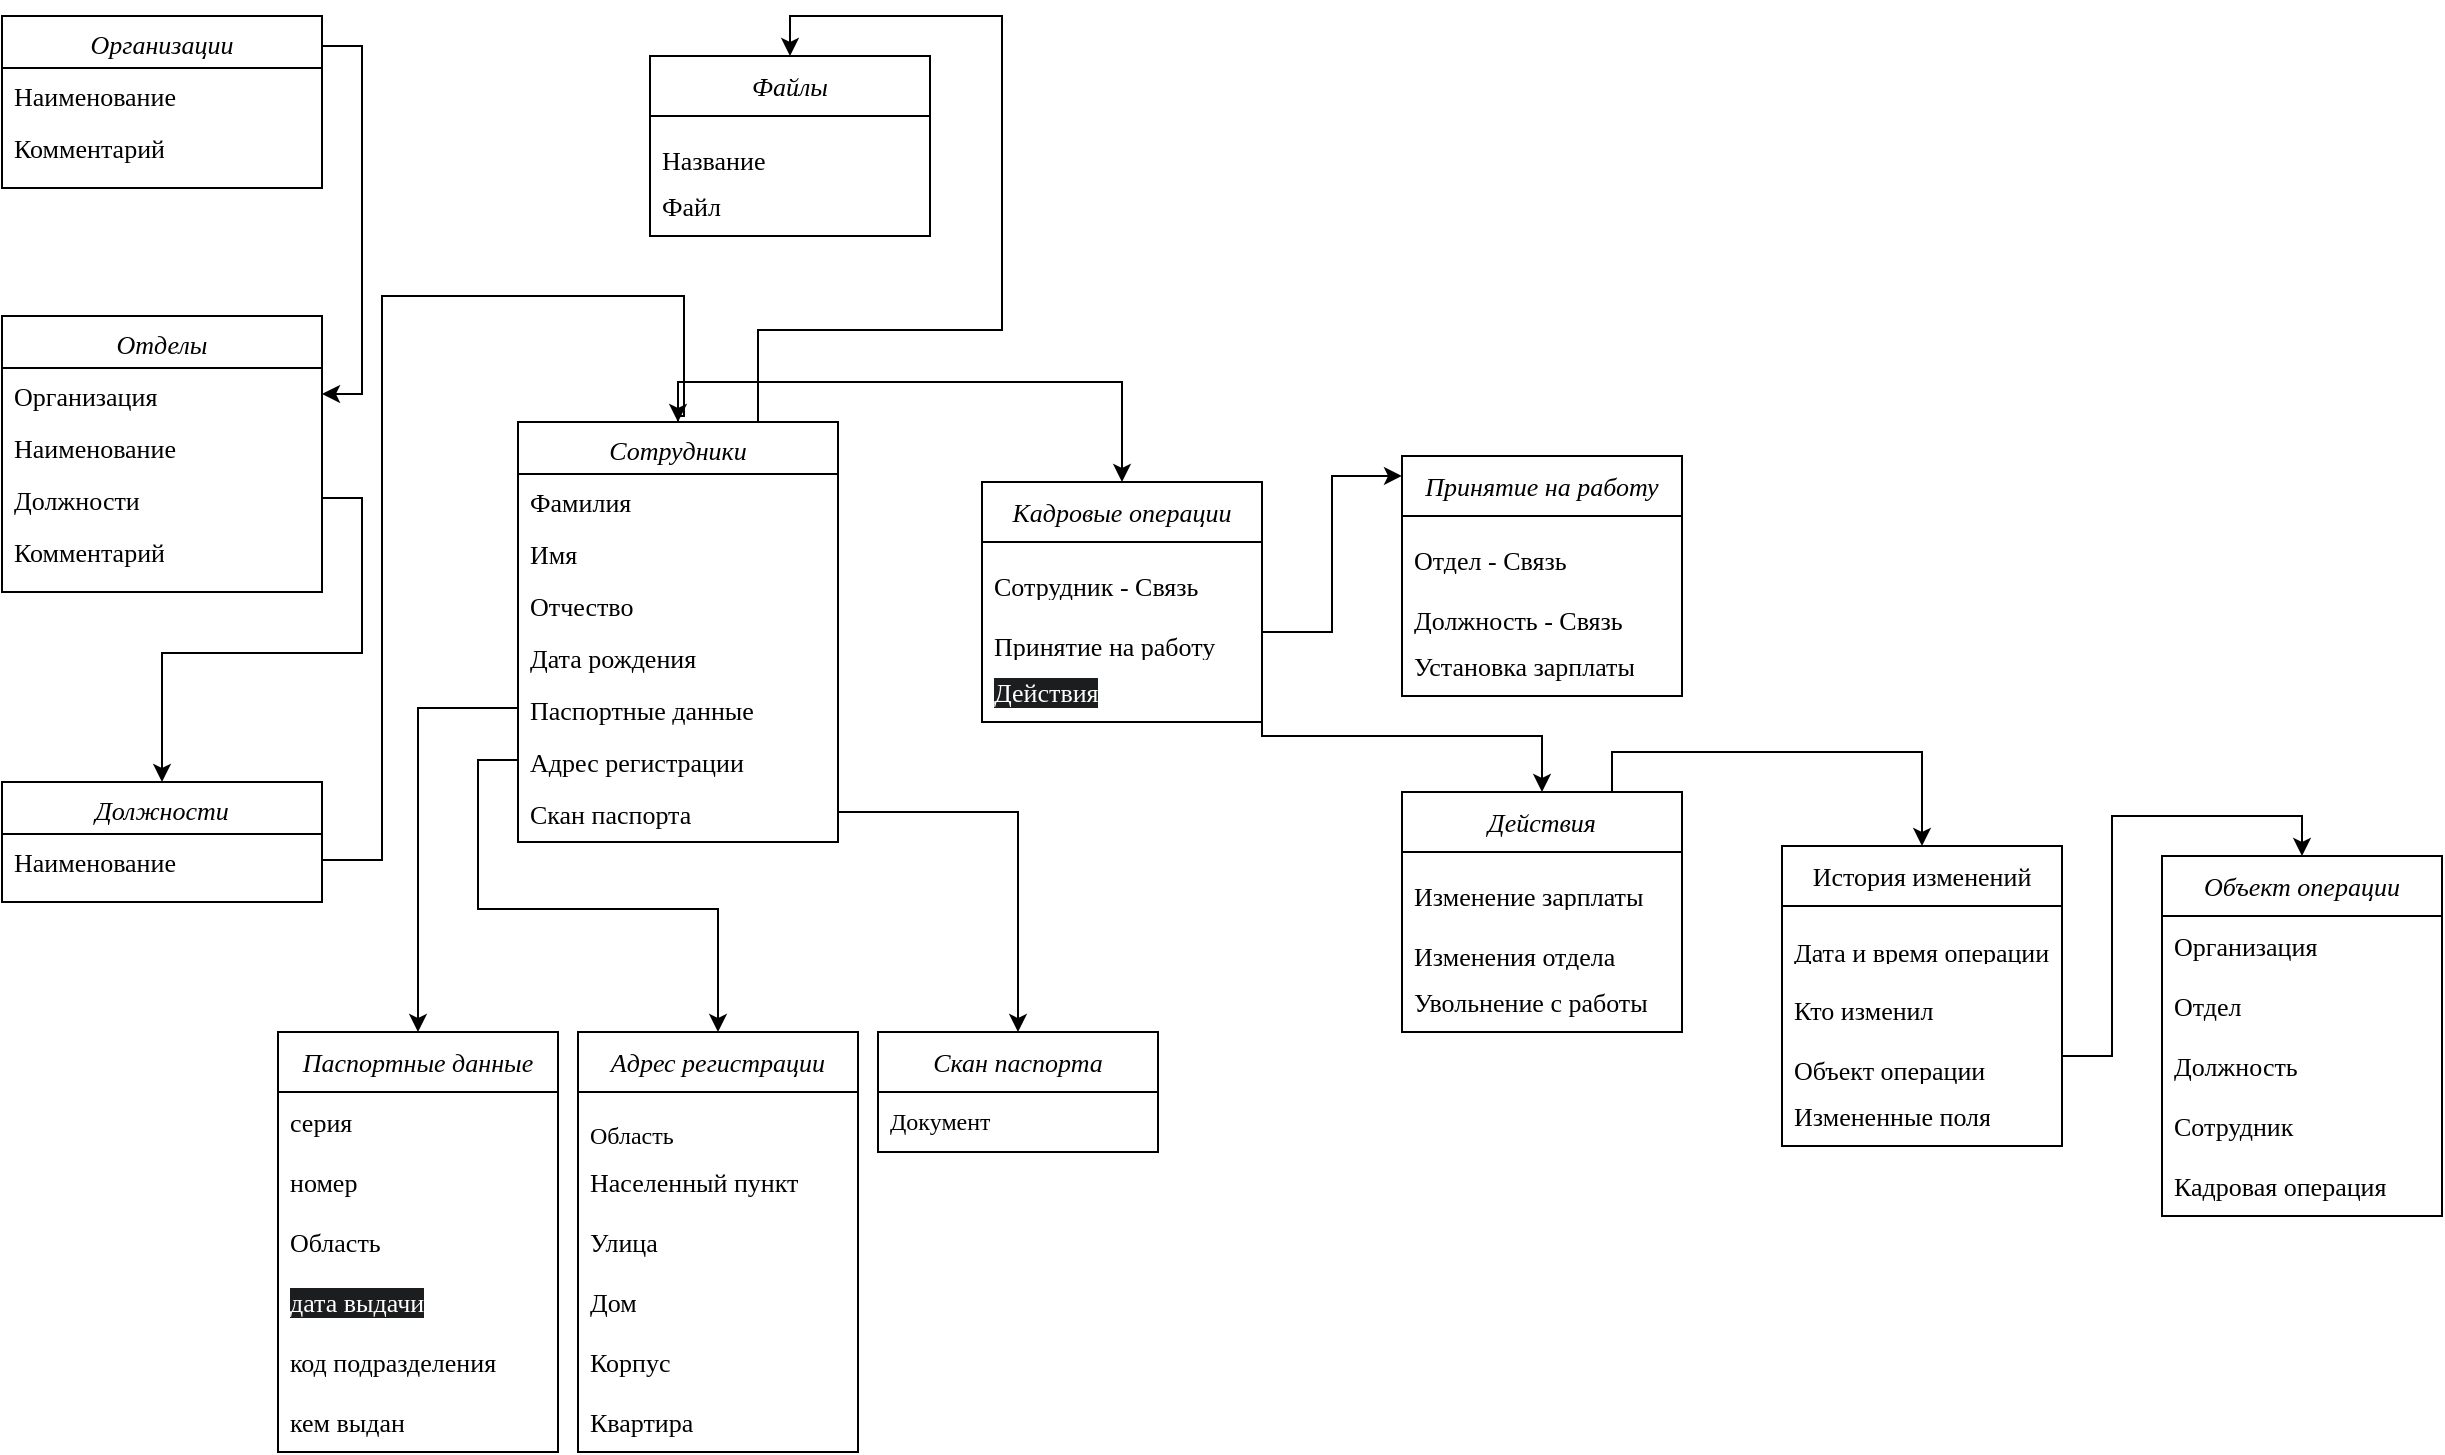 <mxfile version="26.1.1">
  <diagram id="C5RBs43oDa-KdzZeNtuy" name="Page-1">
    <mxGraphModel dx="668" dy="391" grid="1" gridSize="10" guides="1" tooltips="1" connect="1" arrows="1" fold="1" page="1" pageScale="1" pageWidth="827" pageHeight="1169" math="0" shadow="0">
      <root>
        <mxCell id="WIyWlLk6GJQsqaUBKTNV-0" />
        <mxCell id="WIyWlLk6GJQsqaUBKTNV-1" parent="WIyWlLk6GJQsqaUBKTNV-0" />
        <mxCell id="HB6EmGpn8FVb7iL5njdU-26" value="" style="edgeStyle=orthogonalEdgeStyle;rounded=0;orthogonalLoop=1;jettySize=auto;html=1;entryX=1;entryY=0.5;entryDx=0;entryDy=0;exitX=1;exitY=0.174;exitDx=0;exitDy=0;fontFamily=Times New Roman;fontSize=13;exitPerimeter=0;" edge="1" parent="WIyWlLk6GJQsqaUBKTNV-1" source="zkfFHV4jXpPFQw0GAbJ--0" target="zkfFHV4jXpPFQw0GAbJ--7">
          <mxGeometry relative="1" as="geometry" />
        </mxCell>
        <mxCell id="zkfFHV4jXpPFQw0GAbJ--0" value="Организации" style="swimlane;fontStyle=2;align=center;verticalAlign=top;childLayout=stackLayout;horizontal=1;startSize=26;horizontalStack=0;resizeParent=1;resizeLast=0;collapsible=1;marginBottom=0;rounded=0;shadow=0;strokeWidth=1;fontFamily=Times New Roman;fontSize=13;whiteSpace=wrap;" parent="WIyWlLk6GJQsqaUBKTNV-1" vertex="1">
          <mxGeometry x="20" y="20" width="160" height="86" as="geometry">
            <mxRectangle x="20" y="20" width="160" height="26" as="alternateBounds" />
          </mxGeometry>
        </mxCell>
        <mxCell id="zkfFHV4jXpPFQw0GAbJ--1" value="Наименование" style="text;align=left;verticalAlign=top;spacingLeft=4;spacingRight=4;overflow=hidden;rotatable=0;points=[[0,0.5],[1,0.5]];portConstraint=eastwest;fontFamily=Times New Roman;fontSize=13;whiteSpace=wrap;" parent="zkfFHV4jXpPFQw0GAbJ--0" vertex="1">
          <mxGeometry y="26" width="160" height="26" as="geometry" />
        </mxCell>
        <mxCell id="zkfFHV4jXpPFQw0GAbJ--2" value="Комментарий" style="text;align=left;verticalAlign=top;spacingLeft=4;spacingRight=4;overflow=hidden;rotatable=0;points=[[0,0.5],[1,0.5]];portConstraint=eastwest;rounded=0;shadow=0;html=0;fontFamily=Times New Roman;fontSize=13;whiteSpace=wrap;" parent="zkfFHV4jXpPFQw0GAbJ--0" vertex="1">
          <mxGeometry y="52" width="160" height="26" as="geometry" />
        </mxCell>
        <mxCell id="zkfFHV4jXpPFQw0GAbJ--6" value="Отделы" style="swimlane;fontStyle=2;align=center;verticalAlign=top;childLayout=stackLayout;horizontal=1;startSize=26;horizontalStack=0;resizeParent=1;resizeLast=0;collapsible=1;marginBottom=0;rounded=0;shadow=0;strokeWidth=1;fontFamily=Times New Roman;fontSize=13;whiteSpace=wrap;" parent="WIyWlLk6GJQsqaUBKTNV-1" vertex="1">
          <mxGeometry x="20" y="170" width="160" height="138" as="geometry">
            <mxRectangle x="130" y="380" width="160" height="26" as="alternateBounds" />
          </mxGeometry>
        </mxCell>
        <mxCell id="zkfFHV4jXpPFQw0GAbJ--7" value="Организация" style="text;align=left;verticalAlign=top;spacingLeft=4;spacingRight=4;overflow=hidden;rotatable=0;points=[[0,0.5],[1,0.5]];portConstraint=eastwest;fontFamily=Times New Roman;fontSize=13;whiteSpace=wrap;" parent="zkfFHV4jXpPFQw0GAbJ--6" vertex="1">
          <mxGeometry y="26" width="160" height="26" as="geometry" />
        </mxCell>
        <mxCell id="zkfFHV4jXpPFQw0GAbJ--8" value="Наименование" style="text;align=left;verticalAlign=top;spacingLeft=4;spacingRight=4;overflow=hidden;rotatable=0;points=[[0,0.5],[1,0.5]];portConstraint=eastwest;rounded=0;shadow=0;html=0;fontFamily=Times New Roman;fontSize=13;whiteSpace=wrap;" parent="zkfFHV4jXpPFQw0GAbJ--6" vertex="1">
          <mxGeometry y="52" width="160" height="26" as="geometry" />
        </mxCell>
        <mxCell id="zkfFHV4jXpPFQw0GAbJ--10" value="Должности" style="text;align=left;verticalAlign=top;spacingLeft=4;spacingRight=4;overflow=hidden;rotatable=0;points=[[0,0.5],[1,0.5]];portConstraint=eastwest;fontStyle=0;fontFamily=Times New Roman;fontSize=13;whiteSpace=wrap;" parent="zkfFHV4jXpPFQw0GAbJ--6" vertex="1">
          <mxGeometry y="78" width="160" height="26" as="geometry" />
        </mxCell>
        <mxCell id="zkfFHV4jXpPFQw0GAbJ--11" value="Комментарий" style="text;align=left;verticalAlign=top;spacingLeft=4;spacingRight=4;overflow=hidden;rotatable=0;points=[[0,0.5],[1,0.5]];portConstraint=eastwest;fontFamily=Times New Roman;fontSize=13;whiteSpace=wrap;" parent="zkfFHV4jXpPFQw0GAbJ--6" vertex="1">
          <mxGeometry y="104" width="160" height="26" as="geometry" />
        </mxCell>
        <mxCell id="zkfFHV4jXpPFQw0GAbJ--13" value="Должности" style="swimlane;fontStyle=2;align=center;verticalAlign=top;childLayout=stackLayout;horizontal=1;startSize=26;horizontalStack=0;resizeParent=1;resizeLast=0;collapsible=1;marginBottom=0;rounded=0;shadow=0;strokeWidth=1;fontFamily=Times New Roman;fontSize=13;whiteSpace=wrap;" parent="WIyWlLk6GJQsqaUBKTNV-1" vertex="1">
          <mxGeometry x="20" y="403" width="160" height="60" as="geometry">
            <mxRectangle x="340" y="380" width="170" height="26" as="alternateBounds" />
          </mxGeometry>
        </mxCell>
        <mxCell id="zkfFHV4jXpPFQw0GAbJ--14" value="Наименование" style="text;align=left;verticalAlign=top;spacingLeft=4;spacingRight=4;overflow=hidden;rotatable=0;points=[[0,0.5],[1,0.5]];portConstraint=eastwest;fontFamily=Times New Roman;fontSize=13;whiteSpace=wrap;" parent="zkfFHV4jXpPFQw0GAbJ--13" vertex="1">
          <mxGeometry y="26" width="160" height="26" as="geometry" />
        </mxCell>
        <mxCell id="HB6EmGpn8FVb7iL5njdU-78" style="edgeStyle=orthogonalEdgeStyle;rounded=0;orthogonalLoop=1;jettySize=auto;html=1;exitX=0.5;exitY=0;exitDx=0;exitDy=0;entryX=0.5;entryY=0;entryDx=0;entryDy=0;fontFamily=Times New Roman;" edge="1" parent="WIyWlLk6GJQsqaUBKTNV-1" source="zkfFHV4jXpPFQw0GAbJ--17" target="HB6EmGpn8FVb7iL5njdU-6">
          <mxGeometry relative="1" as="geometry" />
        </mxCell>
        <mxCell id="HB6EmGpn8FVb7iL5njdU-94" style="edgeStyle=orthogonalEdgeStyle;rounded=0;orthogonalLoop=1;jettySize=auto;html=1;exitX=0.75;exitY=0;exitDx=0;exitDy=0;entryX=0.5;entryY=0;entryDx=0;entryDy=0;fontFamily=Times New Roman;" edge="1" parent="WIyWlLk6GJQsqaUBKTNV-1" source="zkfFHV4jXpPFQw0GAbJ--17" target="HB6EmGpn8FVb7iL5njdU-2">
          <mxGeometry relative="1" as="geometry">
            <Array as="points">
              <mxPoint x="398" y="177" />
              <mxPoint x="520" y="177" />
              <mxPoint x="520" y="20" />
              <mxPoint x="414" y="20" />
            </Array>
          </mxGeometry>
        </mxCell>
        <mxCell id="zkfFHV4jXpPFQw0GAbJ--17" value="Сотрудники" style="swimlane;fontStyle=2;align=center;verticalAlign=top;childLayout=stackLayout;horizontal=1;startSize=26;horizontalStack=0;resizeParent=1;resizeLast=0;collapsible=1;marginBottom=0;rounded=0;shadow=0;strokeWidth=1;fontFamily=Times New Roman;fontSize=13;whiteSpace=wrap;" parent="WIyWlLk6GJQsqaUBKTNV-1" vertex="1">
          <mxGeometry x="278" y="223" width="160" height="210" as="geometry">
            <mxRectangle x="550" y="140" width="160" height="26" as="alternateBounds" />
          </mxGeometry>
        </mxCell>
        <mxCell id="zkfFHV4jXpPFQw0GAbJ--18" value="Фамилия" style="text;align=left;verticalAlign=top;spacingLeft=4;spacingRight=4;overflow=hidden;rotatable=0;points=[[0,0.5],[1,0.5]];portConstraint=eastwest;fontFamily=Times New Roman;fontSize=13;whiteSpace=wrap;" parent="zkfFHV4jXpPFQw0GAbJ--17" vertex="1">
          <mxGeometry y="26" width="160" height="26" as="geometry" />
        </mxCell>
        <mxCell id="zkfFHV4jXpPFQw0GAbJ--19" value="Имя" style="text;align=left;verticalAlign=top;spacingLeft=4;spacingRight=4;overflow=hidden;rotatable=0;points=[[0,0.5],[1,0.5]];portConstraint=eastwest;rounded=0;shadow=0;html=0;fontFamily=Times New Roman;fontSize=13;whiteSpace=wrap;" parent="zkfFHV4jXpPFQw0GAbJ--17" vertex="1">
          <mxGeometry y="52" width="160" height="26" as="geometry" />
        </mxCell>
        <mxCell id="zkfFHV4jXpPFQw0GAbJ--20" value="Отчество" style="text;align=left;verticalAlign=top;spacingLeft=4;spacingRight=4;overflow=hidden;rotatable=0;points=[[0,0.5],[1,0.5]];portConstraint=eastwest;rounded=0;shadow=0;html=0;fontFamily=Times New Roman;fontSize=13;whiteSpace=wrap;" parent="zkfFHV4jXpPFQw0GAbJ--17" vertex="1">
          <mxGeometry y="78" width="160" height="26" as="geometry" />
        </mxCell>
        <mxCell id="zkfFHV4jXpPFQw0GAbJ--21" value="Дата рождения" style="text;align=left;verticalAlign=top;spacingLeft=4;spacingRight=4;overflow=hidden;rotatable=0;points=[[0,0.5],[1,0.5]];portConstraint=eastwest;rounded=0;shadow=0;html=0;fontFamily=Times New Roman;fontSize=13;whiteSpace=wrap;" parent="zkfFHV4jXpPFQw0GAbJ--17" vertex="1">
          <mxGeometry y="104" width="160" height="26" as="geometry" />
        </mxCell>
        <mxCell id="zkfFHV4jXpPFQw0GAbJ--22" value="Паспортные данные&#xa;" style="text;align=left;verticalAlign=top;spacingLeft=4;spacingRight=4;overflow=hidden;rotatable=0;points=[[0,0.5],[1,0.5]];portConstraint=eastwest;rounded=0;shadow=0;html=0;fontFamily=Times New Roman;fontSize=13;whiteSpace=wrap;" parent="zkfFHV4jXpPFQw0GAbJ--17" vertex="1">
          <mxGeometry y="130" width="160" height="26" as="geometry" />
        </mxCell>
        <mxCell id="zkfFHV4jXpPFQw0GAbJ--24" value="Адрес регистрации" style="text;align=left;verticalAlign=top;spacingLeft=4;spacingRight=4;overflow=hidden;rotatable=0;points=[[0,0.5],[1,0.5]];portConstraint=eastwest;fontFamily=Times New Roman;fontSize=13;whiteSpace=wrap;" parent="zkfFHV4jXpPFQw0GAbJ--17" vertex="1">
          <mxGeometry y="156" width="160" height="26" as="geometry" />
        </mxCell>
        <mxCell id="zkfFHV4jXpPFQw0GAbJ--25" value="Скан паспорта" style="text;align=left;verticalAlign=top;spacingLeft=4;spacingRight=4;overflow=hidden;rotatable=0;points=[[0,0.5],[1,0.5]];portConstraint=eastwest;fontFamily=Times New Roman;fontSize=13;whiteSpace=wrap;" parent="zkfFHV4jXpPFQw0GAbJ--17" vertex="1">
          <mxGeometry y="182" width="160" height="26" as="geometry" />
        </mxCell>
        <mxCell id="HB6EmGpn8FVb7iL5njdU-2" value="&lt;p class=&quot;MsoNormal&quot; style=&quot;margin-left:21,0000pt;mso-para-margin-left:0,0000gd;text-indent:-21,0000pt;&lt;br/&gt;mso-char-indent-count:0,0000;tab-stops:21,0000pt ;text-autospace:ideograph-numeric;&lt;br/&gt;mso-pagination:widow-orphan;line-height:120%;mso-list:l0 level1 lfo1;&quot;&gt;&lt;span&gt;&lt;i&gt;Файлы&lt;/i&gt;&lt;/span&gt;&lt;/p&gt;" style="swimlane;fontStyle=0;childLayout=stackLayout;horizontal=1;startSize=30;horizontalStack=0;resizeParent=1;resizeParentMax=0;resizeLast=0;collapsible=1;marginBottom=0;whiteSpace=wrap;html=1;fontFamily=Times New Roman;fontSize=13;" vertex="1" parent="WIyWlLk6GJQsqaUBKTNV-1">
          <mxGeometry x="344" y="40" width="140" height="90" as="geometry" />
        </mxCell>
        <mxCell id="HB6EmGpn8FVb7iL5njdU-3" value="&lt;p class=&quot;MsoNormal&quot; style=&quot;text-align: center; line-height: 14.4px;&quot;&gt;&lt;span&gt;Название&lt;/span&gt;&lt;/p&gt;" style="text;strokeColor=none;fillColor=none;align=left;verticalAlign=middle;spacingLeft=4;spacingRight=4;overflow=hidden;points=[[0,0.5],[1,0.5]];portConstraint=eastwest;rotatable=0;whiteSpace=wrap;html=1;fontFamily=Times New Roman;fontSize=13;" vertex="1" parent="HB6EmGpn8FVb7iL5njdU-2">
          <mxGeometry y="30" width="140" height="30" as="geometry" />
        </mxCell>
        <mxCell id="HB6EmGpn8FVb7iL5njdU-4" value="&lt;span style=&quot;text-align: center;&quot;&gt;Файл&lt;/span&gt;" style="text;strokeColor=none;fillColor=none;align=left;verticalAlign=middle;spacingLeft=4;spacingRight=4;overflow=hidden;points=[[0,0.5],[1,0.5]];portConstraint=eastwest;rotatable=0;whiteSpace=wrap;html=1;fontFamily=Times New Roman;fontSize=13;" vertex="1" parent="HB6EmGpn8FVb7iL5njdU-2">
          <mxGeometry y="60" width="140" height="30" as="geometry" />
        </mxCell>
        <mxCell id="HB6EmGpn8FVb7iL5njdU-6" value="&lt;p class=&quot;MsoNormal&quot; style=&quot;margin-left:21,0000pt;mso-para-margin-left:0,0000gd;text-indent:-21,0000pt;&lt;br/&gt;mso-char-indent-count:0,0000;tab-stops:21,0000pt ;text-autospace:ideograph-numeric;&lt;br/&gt;mso-pagination:widow-orphan;line-height:120%;mso-list:l0 level1 lfo1;&quot;&gt;&lt;span&gt;&lt;i&gt;Кадровые операции&lt;/i&gt;&lt;/span&gt;&lt;/p&gt;" style="swimlane;fontStyle=0;childLayout=stackLayout;horizontal=1;startSize=30;horizontalStack=0;resizeParent=1;resizeParentMax=0;resizeLast=0;collapsible=1;marginBottom=0;whiteSpace=wrap;html=1;fontFamily=Times New Roman;fontSize=13;" vertex="1" parent="WIyWlLk6GJQsqaUBKTNV-1">
          <mxGeometry x="510" y="253" width="140" height="120" as="geometry">
            <mxRectangle x="414" y="20" width="140" height="50" as="alternateBounds" />
          </mxGeometry>
        </mxCell>
        <mxCell id="HB6EmGpn8FVb7iL5njdU-7" value="&lt;p class=&quot;MsoNormal&quot; style=&quot;text-align: center; line-height: 14.4px;&quot;&gt;&lt;span&gt;Сотрудник - Связь&lt;/span&gt;&lt;/p&gt;" style="text;strokeColor=none;fillColor=none;align=left;verticalAlign=middle;spacingLeft=4;spacingRight=4;overflow=hidden;points=[[0,0.5],[1,0.5]];portConstraint=eastwest;rotatable=0;whiteSpace=wrap;html=1;fontFamily=Times New Roman;fontSize=13;" vertex="1" parent="HB6EmGpn8FVb7iL5njdU-6">
          <mxGeometry y="30" width="140" height="30" as="geometry" />
        </mxCell>
        <mxCell id="HB6EmGpn8FVb7iL5njdU-8" value="&lt;p class=&quot;MsoNormal&quot; style=&quot;text-align: center; line-height: 14.4px;&quot;&gt;&lt;span&gt;Принятие на работу&lt;/span&gt;&lt;/p&gt;" style="text;strokeColor=none;fillColor=none;align=left;verticalAlign=middle;spacingLeft=4;spacingRight=4;overflow=hidden;points=[[0,0.5],[1,0.5]];portConstraint=eastwest;rotatable=0;whiteSpace=wrap;html=1;fontFamily=Times New Roman;fontSize=13;" vertex="1" parent="HB6EmGpn8FVb7iL5njdU-6">
          <mxGeometry y="60" width="140" height="30" as="geometry" />
        </mxCell>
        <mxCell id="HB6EmGpn8FVb7iL5njdU-15" value="&lt;span style=&quot;color: rgb(255, 255, 255); font-style: normal; font-variant-ligatures: normal; font-variant-caps: normal; font-weight: 400; letter-spacing: normal; orphans: 2; text-align: left; text-indent: 0px; text-transform: none; widows: 2; word-spacing: 0px; -webkit-text-stroke-width: 0px; white-space: normal; background-color: rgb(27, 29, 30); text-decoration-thickness: initial; text-decoration-style: initial; text-decoration-color: initial; float: none; display: inline !important;&quot;&gt;Действия&lt;/span&gt;" style="text;strokeColor=none;fillColor=none;align=left;verticalAlign=middle;spacingLeft=4;spacingRight=4;overflow=hidden;points=[[0,0.5],[1,0.5]];portConstraint=eastwest;rotatable=0;whiteSpace=wrap;html=1;fontFamily=Times New Roman;fontSize=13;" vertex="1" parent="HB6EmGpn8FVb7iL5njdU-6">
          <mxGeometry y="90" width="140" height="30" as="geometry" />
        </mxCell>
        <mxCell id="HB6EmGpn8FVb7iL5njdU-10" value="&lt;i&gt;Принятие на работу&lt;/i&gt;" style="swimlane;fontStyle=0;childLayout=stackLayout;horizontal=1;startSize=30;horizontalStack=0;resizeParent=1;resizeParentMax=0;resizeLast=0;collapsible=1;marginBottom=0;whiteSpace=wrap;html=1;fontFamily=Times New Roman;fontSize=13;" vertex="1" parent="WIyWlLk6GJQsqaUBKTNV-1">
          <mxGeometry x="720" y="240" width="140" height="120" as="geometry" />
        </mxCell>
        <mxCell id="HB6EmGpn8FVb7iL5njdU-11" value="&lt;p class=&quot;MsoNormal&quot; style=&quot;text-align: center; line-height: 14.4px;&quot;&gt;&lt;span&gt;Отдел - Связь&lt;/span&gt;&lt;/p&gt;" style="text;strokeColor=none;fillColor=none;align=left;verticalAlign=middle;spacingLeft=4;spacingRight=4;overflow=hidden;points=[[0,0.5],[1,0.5]];portConstraint=eastwest;rotatable=0;whiteSpace=wrap;html=1;fontFamily=Times New Roman;fontSize=13;" vertex="1" parent="HB6EmGpn8FVb7iL5njdU-10">
          <mxGeometry y="30" width="140" height="30" as="geometry" />
        </mxCell>
        <mxCell id="HB6EmGpn8FVb7iL5njdU-12" value="&lt;p class=&quot;MsoNormal&quot; style=&quot;text-align: center; line-height: 14.4px;&quot;&gt;&lt;span&gt;Должность - Связь&lt;/span&gt;&lt;/p&gt;" style="text;strokeColor=none;fillColor=none;align=left;verticalAlign=middle;spacingLeft=4;spacingRight=4;overflow=hidden;points=[[0,0.5],[1,0.5]];portConstraint=eastwest;rotatable=0;whiteSpace=wrap;html=1;fontFamily=Times New Roman;fontSize=13;" vertex="1" parent="HB6EmGpn8FVb7iL5njdU-10">
          <mxGeometry y="60" width="140" height="30" as="geometry" />
        </mxCell>
        <mxCell id="HB6EmGpn8FVb7iL5njdU-13" value="&lt;span style=&quot;text-align: center;&quot;&gt;Установка зарплаты&lt;/span&gt;" style="text;strokeColor=none;fillColor=none;align=left;verticalAlign=middle;spacingLeft=4;spacingRight=4;overflow=hidden;points=[[0,0.5],[1,0.5]];portConstraint=eastwest;rotatable=0;whiteSpace=wrap;html=1;fontFamily=Times New Roman;fontSize=13;" vertex="1" parent="HB6EmGpn8FVb7iL5njdU-10">
          <mxGeometry y="90" width="140" height="30" as="geometry" />
        </mxCell>
        <mxCell id="HB6EmGpn8FVb7iL5njdU-93" style="edgeStyle=orthogonalEdgeStyle;rounded=0;orthogonalLoop=1;jettySize=auto;html=1;exitX=0.75;exitY=0;exitDx=0;exitDy=0;entryX=0.5;entryY=0;entryDx=0;entryDy=0;fontFamily=Times New Roman;" edge="1" parent="WIyWlLk6GJQsqaUBKTNV-1" source="HB6EmGpn8FVb7iL5njdU-16" target="HB6EmGpn8FVb7iL5njdU-20">
          <mxGeometry relative="1" as="geometry" />
        </mxCell>
        <mxCell id="HB6EmGpn8FVb7iL5njdU-16" value="&lt;i&gt;Действия&lt;/i&gt;" style="swimlane;fontStyle=0;childLayout=stackLayout;horizontal=1;startSize=30;horizontalStack=0;resizeParent=1;resizeParentMax=0;resizeLast=0;collapsible=1;marginBottom=0;whiteSpace=wrap;html=1;fontFamily=Times New Roman;fontSize=13;" vertex="1" parent="WIyWlLk6GJQsqaUBKTNV-1">
          <mxGeometry x="720" y="408" width="140" height="120" as="geometry" />
        </mxCell>
        <mxCell id="HB6EmGpn8FVb7iL5njdU-17" value="&lt;p class=&quot;MsoNormal&quot; style=&quot;line-height: 14.4px;&quot;&gt;&lt;span&gt;Изменение зарплаты&lt;/span&gt;&lt;/p&gt;" style="text;strokeColor=none;fillColor=none;align=left;verticalAlign=middle;spacingLeft=4;spacingRight=4;overflow=hidden;points=[[0,0.5],[1,0.5]];portConstraint=eastwest;rotatable=0;whiteSpace=wrap;html=1;fontFamily=Times New Roman;fontSize=13;" vertex="1" parent="HB6EmGpn8FVb7iL5njdU-16">
          <mxGeometry y="30" width="140" height="30" as="geometry" />
        </mxCell>
        <mxCell id="HB6EmGpn8FVb7iL5njdU-18" value="&lt;p class=&quot;MsoNormal&quot; style=&quot;line-height: 14.4px;&quot;&gt;&lt;span&gt;Изменения отдела&lt;/span&gt;&lt;/p&gt;" style="text;strokeColor=none;fillColor=none;align=left;verticalAlign=middle;spacingLeft=4;spacingRight=4;overflow=hidden;points=[[0,0.5],[1,0.5]];portConstraint=eastwest;rotatable=0;whiteSpace=wrap;html=1;fontFamily=Times New Roman;fontSize=13;" vertex="1" parent="HB6EmGpn8FVb7iL5njdU-16">
          <mxGeometry y="60" width="140" height="30" as="geometry" />
        </mxCell>
        <mxCell id="HB6EmGpn8FVb7iL5njdU-19" value="&lt;span&gt;Увольнение с работы&lt;/span&gt;" style="text;strokeColor=none;fillColor=none;align=left;verticalAlign=middle;spacingLeft=4;spacingRight=4;overflow=hidden;points=[[0,0.5],[1,0.5]];portConstraint=eastwest;rotatable=0;whiteSpace=wrap;html=1;fontFamily=Times New Roman;fontSize=13;" vertex="1" parent="HB6EmGpn8FVb7iL5njdU-16">
          <mxGeometry y="90" width="140" height="30" as="geometry" />
        </mxCell>
        <mxCell id="HB6EmGpn8FVb7iL5njdU-20" value="&lt;p class=&quot;MsoNormal&quot; style=&quot;margin-left:21,0000pt;mso-para-margin-left:0,0000gd;text-indent:-21,0000pt;&lt;br/&gt;mso-char-indent-count:0,0000;tab-stops:21,0000pt ;text-autospace:ideograph-numeric;&lt;br/&gt;mso-pagination:widow-orphan;line-height:120%;mso-list:l0 level1 lfo1;&quot;&gt;&lt;span&gt;История изменений&lt;/span&gt;&lt;span&gt;&lt;/span&gt;&lt;/p&gt;" style="swimlane;fontStyle=0;childLayout=stackLayout;horizontal=1;startSize=30;horizontalStack=0;resizeParent=1;resizeParentMax=0;resizeLast=0;collapsible=1;marginBottom=0;whiteSpace=wrap;html=1;fontFamily=Times New Roman;fontSize=13;" vertex="1" parent="WIyWlLk6GJQsqaUBKTNV-1">
          <mxGeometry x="910" y="435" width="140" height="150" as="geometry" />
        </mxCell>
        <mxCell id="HB6EmGpn8FVb7iL5njdU-21" value="&lt;p class=&quot;MsoNormal&quot; style=&quot;margin-left:42,0000pt;mso-para-margin-left:0,0000gd;text-indent:-21,0000pt;&lt;br/&gt;mso-char-indent-count:0,0000;tab-stops:42,0000pt ;text-autospace:ideograph-numeric;&lt;br/&gt;mso-pagination:widow-orphan;line-height:120%;mso-list:l0 level2 lfo1;&quot;&gt;&lt;span&gt;Дата и время операции&lt;/span&gt;&lt;/p&gt;" style="text;strokeColor=none;fillColor=none;align=left;verticalAlign=middle;spacingLeft=4;spacingRight=4;overflow=hidden;points=[[0,0.5],[1,0.5]];portConstraint=eastwest;rotatable=0;whiteSpace=wrap;html=1;fontFamily=Times New Roman;fontSize=13;" vertex="1" parent="HB6EmGpn8FVb7iL5njdU-20">
          <mxGeometry y="30" width="140" height="30" as="geometry" />
        </mxCell>
        <mxCell id="HB6EmGpn8FVb7iL5njdU-22" value="&lt;p class=&quot;MsoNormal&quot; style=&quot;line-height: 14.4px;&quot;&gt;&lt;span&gt;Кто изменил&lt;/span&gt;&lt;/p&gt;" style="text;strokeColor=none;fillColor=none;align=left;verticalAlign=middle;spacingLeft=4;spacingRight=4;overflow=hidden;points=[[0,0.5],[1,0.5]];portConstraint=eastwest;rotatable=0;whiteSpace=wrap;html=1;fontFamily=Times New Roman;fontSize=13;" vertex="1" parent="HB6EmGpn8FVb7iL5njdU-20">
          <mxGeometry y="60" width="140" height="30" as="geometry" />
        </mxCell>
        <mxCell id="HB6EmGpn8FVb7iL5njdU-23" value="&lt;p class=&quot;MsoNormal&quot; style=&quot;line-height: 14.4px;&quot;&gt;&lt;span&gt;Объект операции&lt;/span&gt;&lt;/p&gt;" style="text;strokeColor=none;fillColor=none;align=left;verticalAlign=middle;spacingLeft=4;spacingRight=4;overflow=hidden;points=[[0,0.5],[1,0.5]];portConstraint=eastwest;rotatable=0;whiteSpace=wrap;html=1;fontFamily=Times New Roman;fontSize=13;" vertex="1" parent="HB6EmGpn8FVb7iL5njdU-20">
          <mxGeometry y="90" width="140" height="30" as="geometry" />
        </mxCell>
        <mxCell id="HB6EmGpn8FVb7iL5njdU-24" value="&lt;span&gt;Измененные поля&lt;/span&gt;" style="text;strokeColor=none;fillColor=none;align=left;verticalAlign=middle;spacingLeft=4;spacingRight=4;overflow=hidden;points=[[0,0.5],[1,0.5]];portConstraint=eastwest;rotatable=0;whiteSpace=wrap;html=1;fontFamily=Times New Roman;fontSize=13;" vertex="1" parent="HB6EmGpn8FVb7iL5njdU-20">
          <mxGeometry y="120" width="140" height="30" as="geometry" />
        </mxCell>
        <mxCell id="HB6EmGpn8FVb7iL5njdU-50" value="&lt;span style=&quot;font-size: 13px; text-align: left; text-wrap-mode: nowrap;&quot;&gt;&lt;i&gt;Адрес регистрации&lt;/i&gt;&lt;/span&gt;" style="swimlane;fontStyle=0;childLayout=stackLayout;horizontal=1;startSize=30;horizontalStack=0;resizeParent=1;resizeParentMax=0;resizeLast=0;collapsible=1;marginBottom=0;whiteSpace=wrap;html=1;fontFamily=Times New Roman;" vertex="1" parent="WIyWlLk6GJQsqaUBKTNV-1">
          <mxGeometry x="308" y="528" width="140" height="210" as="geometry" />
        </mxCell>
        <mxCell id="HB6EmGpn8FVb7iL5njdU-73" value="&lt;p class=&quot;MsoNormal&quot;&gt;&lt;span style=&quot;&quot;&gt;Область&lt;/span&gt;&lt;/p&gt;" style="text;strokeColor=none;fillColor=none;align=left;verticalAlign=middle;spacingLeft=4;spacingRight=4;overflow=hidden;points=[[0,0.5],[1,0.5]];portConstraint=eastwest;rotatable=0;whiteSpace=wrap;html=1;fontFamily=Times New Roman;" vertex="1" parent="HB6EmGpn8FVb7iL5njdU-50">
          <mxGeometry y="30" width="140" height="30" as="geometry" />
        </mxCell>
        <mxCell id="HB6EmGpn8FVb7iL5njdU-51" value="&lt;span style=&quot;font-size: 13px; text-wrap-mode: nowrap;&quot;&gt;Населенный пункт&lt;/span&gt;" style="text;strokeColor=none;fillColor=none;align=left;verticalAlign=middle;spacingLeft=4;spacingRight=4;overflow=hidden;points=[[0,0.5],[1,0.5]];portConstraint=eastwest;rotatable=0;whiteSpace=wrap;html=1;fontFamily=Times New Roman;" vertex="1" parent="HB6EmGpn8FVb7iL5njdU-50">
          <mxGeometry y="60" width="140" height="30" as="geometry" />
        </mxCell>
        <mxCell id="HB6EmGpn8FVb7iL5njdU-52" value="&lt;span style=&quot;font-size: 13px; text-wrap-mode: nowrap;&quot;&gt;Улица&lt;/span&gt;" style="text;strokeColor=none;fillColor=none;align=left;verticalAlign=middle;spacingLeft=4;spacingRight=4;overflow=hidden;points=[[0,0.5],[1,0.5]];portConstraint=eastwest;rotatable=0;whiteSpace=wrap;html=1;fontFamily=Times New Roman;" vertex="1" parent="HB6EmGpn8FVb7iL5njdU-50">
          <mxGeometry y="90" width="140" height="30" as="geometry" />
        </mxCell>
        <mxCell id="HB6EmGpn8FVb7iL5njdU-53" value="&lt;span style=&quot;font-size: 13px; text-wrap-mode: nowrap;&quot;&gt;Дом&lt;/span&gt;" style="text;strokeColor=none;fillColor=none;align=left;verticalAlign=middle;spacingLeft=4;spacingRight=4;overflow=hidden;points=[[0,0.5],[1,0.5]];portConstraint=eastwest;rotatable=0;whiteSpace=wrap;html=1;fontFamily=Times New Roman;" vertex="1" parent="HB6EmGpn8FVb7iL5njdU-50">
          <mxGeometry y="120" width="140" height="30" as="geometry" />
        </mxCell>
        <mxCell id="HB6EmGpn8FVb7iL5njdU-71" value="&lt;span style=&quot;font-size: 13px; text-wrap-mode: nowrap;&quot;&gt;Корпус&lt;/span&gt;" style="text;strokeColor=none;fillColor=none;align=left;verticalAlign=middle;spacingLeft=4;spacingRight=4;overflow=hidden;points=[[0,0.5],[1,0.5]];portConstraint=eastwest;rotatable=0;whiteSpace=wrap;html=1;fontFamily=Times New Roman;" vertex="1" parent="HB6EmGpn8FVb7iL5njdU-50">
          <mxGeometry y="150" width="140" height="30" as="geometry" />
        </mxCell>
        <mxCell id="HB6EmGpn8FVb7iL5njdU-70" value="&lt;span style=&quot;font-size: 13px; text-wrap-mode: nowrap;&quot;&gt;Квартира&lt;/span&gt;" style="text;strokeColor=none;fillColor=none;align=left;verticalAlign=middle;spacingLeft=4;spacingRight=4;overflow=hidden;points=[[0,0.5],[1,0.5]];portConstraint=eastwest;rotatable=0;whiteSpace=wrap;html=1;fontFamily=Times New Roman;" vertex="1" parent="HB6EmGpn8FVb7iL5njdU-50">
          <mxGeometry y="180" width="140" height="30" as="geometry" />
        </mxCell>
        <mxCell id="HB6EmGpn8FVb7iL5njdU-54" value="&lt;span style=&quot;font-size: 13px; text-align: left; text-wrap-mode: nowrap;&quot;&gt;&lt;i&gt;Паспортные данные&lt;/i&gt;&lt;/span&gt;" style="swimlane;fontStyle=0;childLayout=stackLayout;horizontal=1;startSize=30;horizontalStack=0;resizeParent=1;resizeParentMax=0;resizeLast=0;collapsible=1;marginBottom=0;whiteSpace=wrap;html=1;fontFamily=Times New Roman;" vertex="1" parent="WIyWlLk6GJQsqaUBKTNV-1">
          <mxGeometry x="158" y="528" width="140" height="210" as="geometry" />
        </mxCell>
        <mxCell id="HB6EmGpn8FVb7iL5njdU-55" value="&lt;span style=&quot;font-size: 13px; text-wrap-mode: nowrap;&quot;&gt;серия&lt;/span&gt;" style="text;strokeColor=none;fillColor=none;align=left;verticalAlign=middle;spacingLeft=4;spacingRight=4;overflow=hidden;points=[[0,0.5],[1,0.5]];portConstraint=eastwest;rotatable=0;whiteSpace=wrap;html=1;fontFamily=Times New Roman;" vertex="1" parent="HB6EmGpn8FVb7iL5njdU-54">
          <mxGeometry y="30" width="140" height="30" as="geometry" />
        </mxCell>
        <mxCell id="HB6EmGpn8FVb7iL5njdU-56" value="&lt;span style=&quot;font-size: 13px; text-wrap-mode: nowrap;&quot;&gt;номер&lt;/span&gt;" style="text;strokeColor=none;fillColor=none;align=left;verticalAlign=middle;spacingLeft=4;spacingRight=4;overflow=hidden;points=[[0,0.5],[1,0.5]];portConstraint=eastwest;rotatable=0;whiteSpace=wrap;html=1;fontFamily=Times New Roman;" vertex="1" parent="HB6EmGpn8FVb7iL5njdU-54">
          <mxGeometry y="60" width="140" height="30" as="geometry" />
        </mxCell>
        <mxCell id="HB6EmGpn8FVb7iL5njdU-57" value="&lt;span style=&quot;font-size: 13px; text-wrap-mode: nowrap;&quot;&gt;Область&lt;/span&gt;" style="text;strokeColor=none;fillColor=none;align=left;verticalAlign=middle;spacingLeft=4;spacingRight=4;overflow=hidden;points=[[0,0.5],[1,0.5]];portConstraint=eastwest;rotatable=0;whiteSpace=wrap;html=1;fontFamily=Times New Roman;" vertex="1" parent="HB6EmGpn8FVb7iL5njdU-54">
          <mxGeometry y="90" width="140" height="30" as="geometry" />
        </mxCell>
        <mxCell id="HB6EmGpn8FVb7iL5njdU-63" value="&lt;span style=&quot;color: rgb(255, 255, 255); font-size: 13px; font-style: normal; font-variant-ligatures: normal; font-variant-caps: normal; font-weight: 400; letter-spacing: normal; orphans: 2; text-align: left; text-indent: 0px; text-transform: none; widows: 2; word-spacing: 0px; -webkit-text-stroke-width: 0px; white-space: nowrap; background-color: rgb(27, 29, 30); text-decoration-thickness: initial; text-decoration-style: initial; text-decoration-color: initial; float: none; display: inline !important;&quot;&gt;дата выдачи&lt;/span&gt;" style="text;strokeColor=none;fillColor=none;align=left;verticalAlign=middle;spacingLeft=4;spacingRight=4;overflow=hidden;points=[[0,0.5],[1,0.5]];portConstraint=eastwest;rotatable=0;whiteSpace=wrap;html=1;fontFamily=Times New Roman;" vertex="1" parent="HB6EmGpn8FVb7iL5njdU-54">
          <mxGeometry y="120" width="140" height="30" as="geometry" />
        </mxCell>
        <mxCell id="HB6EmGpn8FVb7iL5njdU-62" value="&lt;span style=&quot;font-size: 13px; text-wrap-mode: nowrap;&quot;&gt;код подразделения&lt;/span&gt;" style="text;strokeColor=none;fillColor=none;align=left;verticalAlign=middle;spacingLeft=4;spacingRight=4;overflow=hidden;points=[[0,0.5],[1,0.5]];portConstraint=eastwest;rotatable=0;whiteSpace=wrap;html=1;fontFamily=Times New Roman;" vertex="1" parent="HB6EmGpn8FVb7iL5njdU-54">
          <mxGeometry y="150" width="140" height="30" as="geometry" />
        </mxCell>
        <mxCell id="HB6EmGpn8FVb7iL5njdU-64" value="&lt;span style=&quot;font-size: 13px; text-wrap-mode: nowrap;&quot;&gt;кем выдан&lt;/span&gt;" style="text;strokeColor=none;fillColor=none;align=left;verticalAlign=middle;spacingLeft=4;spacingRight=4;overflow=hidden;points=[[0,0.5],[1,0.5]];portConstraint=eastwest;rotatable=0;whiteSpace=wrap;html=1;fontFamily=Times New Roman;" vertex="1" parent="HB6EmGpn8FVb7iL5njdU-54">
          <mxGeometry y="180" width="140" height="30" as="geometry" />
        </mxCell>
        <mxCell id="HB6EmGpn8FVb7iL5njdU-58" value="&lt;span style=&quot;font-size: 13px; text-align: left; text-wrap-mode: nowrap;&quot;&gt;&lt;i&gt;Скан паспорта&lt;/i&gt;&lt;/span&gt;" style="swimlane;fontStyle=0;childLayout=stackLayout;horizontal=1;startSize=30;horizontalStack=0;resizeParent=1;resizeParentMax=0;resizeLast=0;collapsible=1;marginBottom=0;whiteSpace=wrap;html=1;fontFamily=Times New Roman;" vertex="1" parent="WIyWlLk6GJQsqaUBKTNV-1">
          <mxGeometry x="458" y="528" width="140" height="60" as="geometry" />
        </mxCell>
        <mxCell id="HB6EmGpn8FVb7iL5njdU-61" value="Документ" style="text;strokeColor=none;fillColor=none;align=left;verticalAlign=middle;spacingLeft=4;spacingRight=4;overflow=hidden;points=[[0,0.5],[1,0.5]];portConstraint=eastwest;rotatable=0;whiteSpace=wrap;html=1;fontFamily=Times New Roman;" vertex="1" parent="HB6EmGpn8FVb7iL5njdU-58">
          <mxGeometry y="30" width="140" height="30" as="geometry" />
        </mxCell>
        <mxCell id="HB6EmGpn8FVb7iL5njdU-68" style="edgeStyle=orthogonalEdgeStyle;rounded=0;orthogonalLoop=1;jettySize=auto;html=1;exitX=0;exitY=0.5;exitDx=0;exitDy=0;entryX=0.5;entryY=0;entryDx=0;entryDy=0;fontFamily=Times New Roman;" edge="1" parent="WIyWlLk6GJQsqaUBKTNV-1" source="zkfFHV4jXpPFQw0GAbJ--22" target="HB6EmGpn8FVb7iL5njdU-54">
          <mxGeometry relative="1" as="geometry" />
        </mxCell>
        <mxCell id="HB6EmGpn8FVb7iL5njdU-72" style="edgeStyle=orthogonalEdgeStyle;rounded=0;orthogonalLoop=1;jettySize=auto;html=1;exitX=0;exitY=0.5;exitDx=0;exitDy=0;entryX=0.5;entryY=0;entryDx=0;entryDy=0;fontFamily=Times New Roman;" edge="1" parent="WIyWlLk6GJQsqaUBKTNV-1" source="zkfFHV4jXpPFQw0GAbJ--24" target="HB6EmGpn8FVb7iL5njdU-50">
          <mxGeometry relative="1" as="geometry" />
        </mxCell>
        <mxCell id="HB6EmGpn8FVb7iL5njdU-74" style="edgeStyle=orthogonalEdgeStyle;rounded=0;orthogonalLoop=1;jettySize=auto;html=1;exitX=1;exitY=0.5;exitDx=0;exitDy=0;entryX=0.5;entryY=0;entryDx=0;entryDy=0;fontFamily=Times New Roman;" edge="1" parent="WIyWlLk6GJQsqaUBKTNV-1" source="zkfFHV4jXpPFQw0GAbJ--25" target="HB6EmGpn8FVb7iL5njdU-58">
          <mxGeometry relative="1" as="geometry" />
        </mxCell>
        <mxCell id="HB6EmGpn8FVb7iL5njdU-82" style="edgeStyle=orthogonalEdgeStyle;rounded=0;orthogonalLoop=1;jettySize=auto;html=1;entryX=0;entryY=0.083;entryDx=0;entryDy=0;entryPerimeter=0;fontFamily=Times New Roman;" edge="1" parent="WIyWlLk6GJQsqaUBKTNV-1" source="HB6EmGpn8FVb7iL5njdU-8" target="HB6EmGpn8FVb7iL5njdU-10">
          <mxGeometry relative="1" as="geometry" />
        </mxCell>
        <mxCell id="HB6EmGpn8FVb7iL5njdU-90" style="edgeStyle=orthogonalEdgeStyle;rounded=0;orthogonalLoop=1;jettySize=auto;html=1;exitX=1;exitY=0.5;exitDx=0;exitDy=0;entryX=0.5;entryY=0;entryDx=0;entryDy=0;fontFamily=Times New Roman;" edge="1" parent="WIyWlLk6GJQsqaUBKTNV-1" source="zkfFHV4jXpPFQw0GAbJ--10" target="zkfFHV4jXpPFQw0GAbJ--13">
          <mxGeometry relative="1" as="geometry" />
        </mxCell>
        <mxCell id="HB6EmGpn8FVb7iL5njdU-91" style="edgeStyle=orthogonalEdgeStyle;rounded=0;orthogonalLoop=1;jettySize=auto;html=1;exitX=1;exitY=0.5;exitDx=0;exitDy=0;entryX=0.5;entryY=0;entryDx=0;entryDy=0;fontFamily=Times New Roman;" edge="1" parent="WIyWlLk6GJQsqaUBKTNV-1" source="zkfFHV4jXpPFQw0GAbJ--14" target="zkfFHV4jXpPFQw0GAbJ--17">
          <mxGeometry relative="1" as="geometry">
            <mxPoint x="360" y="220" as="targetPoint" />
            <Array as="points">
              <mxPoint x="210" y="442" />
              <mxPoint x="210" y="160" />
              <mxPoint x="361" y="160" />
              <mxPoint x="361" y="220" />
              <mxPoint x="358" y="220" />
            </Array>
          </mxGeometry>
        </mxCell>
        <mxCell id="HB6EmGpn8FVb7iL5njdU-92" style="edgeStyle=orthogonalEdgeStyle;rounded=0;orthogonalLoop=1;jettySize=auto;html=1;exitX=1;exitY=0.5;exitDx=0;exitDy=0;entryX=0.5;entryY=0;entryDx=0;entryDy=0;fontFamily=Times New Roman;" edge="1" parent="WIyWlLk6GJQsqaUBKTNV-1" source="HB6EmGpn8FVb7iL5njdU-15" target="HB6EmGpn8FVb7iL5njdU-16">
          <mxGeometry relative="1" as="geometry">
            <Array as="points">
              <mxPoint x="650" y="380" />
              <mxPoint x="790" y="380" />
            </Array>
          </mxGeometry>
        </mxCell>
        <mxCell id="HB6EmGpn8FVb7iL5njdU-96" value="&lt;span style=&quot;font-family: &amp;quot;Times New Roman&amp;quot;; font-size: 13px; text-align: left;&quot;&gt;&lt;i&gt;Объект операции&lt;/i&gt;&lt;/span&gt;" style="swimlane;fontStyle=0;childLayout=stackLayout;horizontal=1;startSize=30;horizontalStack=0;resizeParent=1;resizeParentMax=0;resizeLast=0;collapsible=1;marginBottom=0;whiteSpace=wrap;html=1;" vertex="1" parent="WIyWlLk6GJQsqaUBKTNV-1">
          <mxGeometry x="1100" y="440" width="140" height="180" as="geometry" />
        </mxCell>
        <mxCell id="HB6EmGpn8FVb7iL5njdU-97" value="&lt;span style=&quot;font-family: &amp;quot;Times New Roman&amp;quot;; font-size: 13px;&quot;&gt;Организация&lt;/span&gt;" style="text;strokeColor=none;fillColor=none;align=left;verticalAlign=middle;spacingLeft=4;spacingRight=4;overflow=hidden;points=[[0,0.5],[1,0.5]];portConstraint=eastwest;rotatable=0;whiteSpace=wrap;html=1;" vertex="1" parent="HB6EmGpn8FVb7iL5njdU-96">
          <mxGeometry y="30" width="140" height="30" as="geometry" />
        </mxCell>
        <mxCell id="HB6EmGpn8FVb7iL5njdU-98" value="&lt;span style=&quot;font-family: &amp;quot;Times New Roman&amp;quot;; font-size: 13px;&quot;&gt;Отдел&lt;/span&gt;" style="text;strokeColor=none;fillColor=none;align=left;verticalAlign=middle;spacingLeft=4;spacingRight=4;overflow=hidden;points=[[0,0.5],[1,0.5]];portConstraint=eastwest;rotatable=0;whiteSpace=wrap;html=1;" vertex="1" parent="HB6EmGpn8FVb7iL5njdU-96">
          <mxGeometry y="60" width="140" height="30" as="geometry" />
        </mxCell>
        <mxCell id="HB6EmGpn8FVb7iL5njdU-99" value="&lt;span style=&quot;font-family: &amp;quot;Times New Roman&amp;quot;; font-size: 13px;&quot;&gt;Должность&lt;/span&gt;" style="text;strokeColor=none;fillColor=none;align=left;verticalAlign=middle;spacingLeft=4;spacingRight=4;overflow=hidden;points=[[0,0.5],[1,0.5]];portConstraint=eastwest;rotatable=0;whiteSpace=wrap;html=1;" vertex="1" parent="HB6EmGpn8FVb7iL5njdU-96">
          <mxGeometry y="90" width="140" height="30" as="geometry" />
        </mxCell>
        <mxCell id="HB6EmGpn8FVb7iL5njdU-101" value="&lt;span style=&quot;font-family: &amp;quot;Times New Roman&amp;quot;; font-size: 13px;&quot;&gt;Сотрудник&lt;/span&gt;" style="text;strokeColor=none;fillColor=none;align=left;verticalAlign=middle;spacingLeft=4;spacingRight=4;overflow=hidden;points=[[0,0.5],[1,0.5]];portConstraint=eastwest;rotatable=0;whiteSpace=wrap;html=1;" vertex="1" parent="HB6EmGpn8FVb7iL5njdU-96">
          <mxGeometry y="120" width="140" height="30" as="geometry" />
        </mxCell>
        <mxCell id="HB6EmGpn8FVb7iL5njdU-100" value="&lt;span style=&quot;font-family: &amp;quot;Times New Roman&amp;quot;; font-size: 13px;&quot;&gt;Кадровая операция&lt;/span&gt;" style="text;strokeColor=none;fillColor=none;align=left;verticalAlign=middle;spacingLeft=4;spacingRight=4;overflow=hidden;points=[[0,0.5],[1,0.5]];portConstraint=eastwest;rotatable=0;whiteSpace=wrap;html=1;" vertex="1" parent="HB6EmGpn8FVb7iL5njdU-96">
          <mxGeometry y="150" width="140" height="30" as="geometry" />
        </mxCell>
        <mxCell id="HB6EmGpn8FVb7iL5njdU-102" style="edgeStyle=orthogonalEdgeStyle;rounded=0;orthogonalLoop=1;jettySize=auto;html=1;exitX=1;exitY=0.5;exitDx=0;exitDy=0;entryX=0.5;entryY=0;entryDx=0;entryDy=0;" edge="1" parent="WIyWlLk6GJQsqaUBKTNV-1" source="HB6EmGpn8FVb7iL5njdU-23" target="HB6EmGpn8FVb7iL5njdU-96">
          <mxGeometry relative="1" as="geometry" />
        </mxCell>
      </root>
    </mxGraphModel>
  </diagram>
</mxfile>
